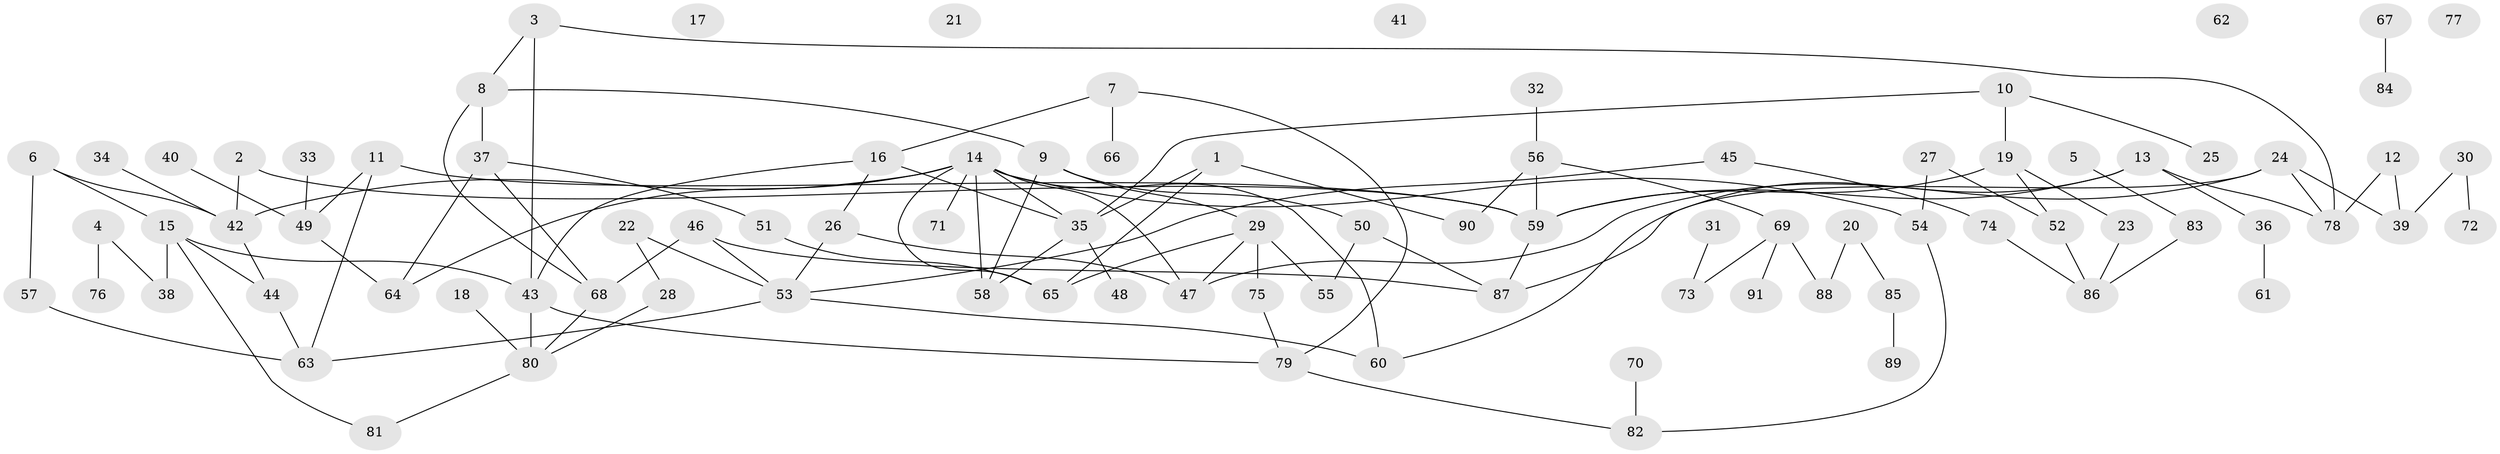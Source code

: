 // coarse degree distribution, {5: 0.13636363636363635, 10: 0.045454545454545456, 9: 0.045454545454545456, 1: 0.22727272727272727, 2: 0.3181818181818182, 3: 0.22727272727272727}
// Generated by graph-tools (version 1.1) at 2025/48/03/04/25 22:48:11]
// undirected, 91 vertices, 120 edges
graph export_dot {
  node [color=gray90,style=filled];
  1;
  2;
  3;
  4;
  5;
  6;
  7;
  8;
  9;
  10;
  11;
  12;
  13;
  14;
  15;
  16;
  17;
  18;
  19;
  20;
  21;
  22;
  23;
  24;
  25;
  26;
  27;
  28;
  29;
  30;
  31;
  32;
  33;
  34;
  35;
  36;
  37;
  38;
  39;
  40;
  41;
  42;
  43;
  44;
  45;
  46;
  47;
  48;
  49;
  50;
  51;
  52;
  53;
  54;
  55;
  56;
  57;
  58;
  59;
  60;
  61;
  62;
  63;
  64;
  65;
  66;
  67;
  68;
  69;
  70;
  71;
  72;
  73;
  74;
  75;
  76;
  77;
  78;
  79;
  80;
  81;
  82;
  83;
  84;
  85;
  86;
  87;
  88;
  89;
  90;
  91;
  1 -- 35;
  1 -- 65;
  1 -- 90;
  2 -- 42;
  2 -- 59;
  3 -- 8;
  3 -- 43;
  3 -- 78;
  4 -- 38;
  4 -- 76;
  5 -- 83;
  6 -- 15;
  6 -- 42;
  6 -- 57;
  7 -- 16;
  7 -- 66;
  7 -- 79;
  8 -- 9;
  8 -- 37;
  8 -- 68;
  9 -- 29;
  9 -- 50;
  9 -- 58;
  10 -- 19;
  10 -- 25;
  10 -- 35;
  11 -- 49;
  11 -- 59;
  11 -- 63;
  12 -- 39;
  12 -- 78;
  13 -- 36;
  13 -- 59;
  13 -- 60;
  13 -- 78;
  14 -- 35;
  14 -- 42;
  14 -- 47;
  14 -- 54;
  14 -- 58;
  14 -- 60;
  14 -- 64;
  14 -- 65;
  14 -- 71;
  15 -- 38;
  15 -- 43;
  15 -- 44;
  15 -- 81;
  16 -- 26;
  16 -- 35;
  16 -- 43;
  18 -- 80;
  19 -- 23;
  19 -- 52;
  19 -- 59;
  20 -- 85;
  20 -- 88;
  22 -- 28;
  22 -- 53;
  23 -- 86;
  24 -- 39;
  24 -- 47;
  24 -- 78;
  24 -- 87;
  26 -- 47;
  26 -- 53;
  27 -- 52;
  27 -- 54;
  28 -- 80;
  29 -- 47;
  29 -- 55;
  29 -- 65;
  29 -- 75;
  30 -- 39;
  30 -- 72;
  31 -- 73;
  32 -- 56;
  33 -- 49;
  34 -- 42;
  35 -- 48;
  35 -- 58;
  36 -- 61;
  37 -- 51;
  37 -- 64;
  37 -- 68;
  40 -- 49;
  42 -- 44;
  43 -- 79;
  43 -- 80;
  44 -- 63;
  45 -- 53;
  45 -- 74;
  46 -- 53;
  46 -- 68;
  46 -- 87;
  49 -- 64;
  50 -- 55;
  50 -- 87;
  51 -- 65;
  52 -- 86;
  53 -- 60;
  53 -- 63;
  54 -- 82;
  56 -- 59;
  56 -- 69;
  56 -- 90;
  57 -- 63;
  59 -- 87;
  67 -- 84;
  68 -- 80;
  69 -- 73;
  69 -- 88;
  69 -- 91;
  70 -- 82;
  74 -- 86;
  75 -- 79;
  79 -- 82;
  80 -- 81;
  83 -- 86;
  85 -- 89;
}
